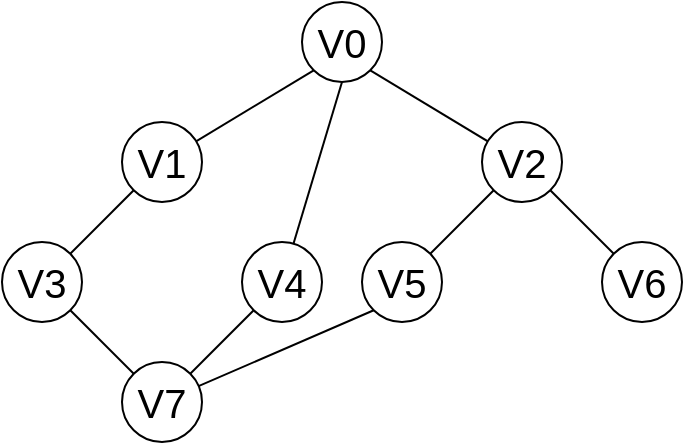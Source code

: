 <mxfile version="15.4.0" type="device"><diagram id="DfWgN0KtiogygrcF0eBX" name="第 1 页"><mxGraphModel dx="585" dy="334" grid="1" gridSize="10" guides="1" tooltips="1" connect="1" arrows="1" fold="1" page="1" pageScale="1" pageWidth="827" pageHeight="1169" math="0" shadow="0"><root><mxCell id="0"/><mxCell id="1" parent="0"/><mxCell id="2xjBAsXYH9l8iYL_2Ivp-15" style="edgeStyle=none;rounded=0;orthogonalLoop=1;jettySize=auto;html=1;exitX=0;exitY=1;exitDx=0;exitDy=0;fontSize=20;entryX=0.5;entryY=0.5;entryDx=0;entryDy=0;entryPerimeter=0;" edge="1" parent="1" source="2xjBAsXYH9l8iYL_2Ivp-17" target="2xjBAsXYH9l8iYL_2Ivp-6"><mxGeometry relative="1" as="geometry"/></mxCell><mxCell id="2xjBAsXYH9l8iYL_2Ivp-16" style="edgeStyle=none;rounded=0;orthogonalLoop=1;jettySize=auto;html=1;exitX=1;exitY=1;exitDx=0;exitDy=0;fontSize=20;entryX=0.5;entryY=0.5;entryDx=0;entryDy=0;entryPerimeter=0;" edge="1" parent="1" source="2xjBAsXYH9l8iYL_2Ivp-17" target="2xjBAsXYH9l8iYL_2Ivp-4"><mxGeometry relative="1" as="geometry"/></mxCell><mxCell id="2xjBAsXYH9l8iYL_2Ivp-12" style="edgeStyle=none;rounded=0;orthogonalLoop=1;jettySize=auto;html=1;exitX=0;exitY=1;exitDx=0;exitDy=0;fontSize=20;entryX=0.5;entryY=0.5;entryDx=0;entryDy=0;entryPerimeter=0;" edge="1" parent="1" source="2xjBAsXYH9l8iYL_2Ivp-14" target="2xjBAsXYH9l8iYL_2Ivp-8"><mxGeometry relative="1" as="geometry"/></mxCell><mxCell id="2xjBAsXYH9l8iYL_2Ivp-1" style="edgeStyle=none;rounded=0;orthogonalLoop=1;jettySize=auto;html=1;exitX=0;exitY=1;exitDx=0;exitDy=0;fontSize=20;entryX=0.5;entryY=0.5;entryDx=0;entryDy=0;entryPerimeter=0;" edge="1" parent="1" source="2xjBAsXYH9l8iYL_2Ivp-3" target="2xjBAsXYH9l8iYL_2Ivp-14"><mxGeometry relative="1" as="geometry"/></mxCell><mxCell id="2xjBAsXYH9l8iYL_2Ivp-2" style="edgeStyle=none;rounded=0;orthogonalLoop=1;jettySize=auto;html=1;exitX=1;exitY=1;exitDx=0;exitDy=0;entryX=0.5;entryY=0.5;entryDx=0;entryDy=0;fontSize=20;entryPerimeter=0;" edge="1" parent="1" source="2xjBAsXYH9l8iYL_2Ivp-3" target="2xjBAsXYH9l8iYL_2Ivp-17"><mxGeometry relative="1" as="geometry"/></mxCell><mxCell id="2xjBAsXYH9l8iYL_2Ivp-19" style="edgeStyle=none;rounded=0;orthogonalLoop=1;jettySize=auto;html=1;exitX=0.5;exitY=1;exitDx=0;exitDy=0;entryX=0.5;entryY=0.5;entryDx=0;entryDy=0;entryPerimeter=0;" edge="1" parent="1" source="2xjBAsXYH9l8iYL_2Ivp-3" target="2xjBAsXYH9l8iYL_2Ivp-9"><mxGeometry relative="1" as="geometry"/></mxCell><mxCell id="2xjBAsXYH9l8iYL_2Ivp-3" value="V0" style="ellipse;whiteSpace=wrap;html=1;aspect=fixed;fontSize=20;" vertex="1" parent="1"><mxGeometry x="390" y="200" width="40" height="40" as="geometry"/></mxCell><mxCell id="2xjBAsXYH9l8iYL_2Ivp-4" value="V6" style="ellipse;whiteSpace=wrap;html=1;aspect=fixed;fontSize=20;" vertex="1" parent="1"><mxGeometry x="540" y="320" width="40" height="40" as="geometry"/></mxCell><mxCell id="2xjBAsXYH9l8iYL_2Ivp-20" style="edgeStyle=none;rounded=0;orthogonalLoop=1;jettySize=auto;html=1;exitX=0;exitY=1;exitDx=0;exitDy=0;entryX=0.5;entryY=0.5;entryDx=0;entryDy=0;entryPerimeter=0;" edge="1" parent="1" source="2xjBAsXYH9l8iYL_2Ivp-6" target="2xjBAsXYH9l8iYL_2Ivp-11"><mxGeometry relative="1" as="geometry"/></mxCell><mxCell id="2xjBAsXYH9l8iYL_2Ivp-6" value="V5" style="ellipse;whiteSpace=wrap;html=1;aspect=fixed;fontSize=20;" vertex="1" parent="1"><mxGeometry x="420" y="320" width="40" height="40" as="geometry"/></mxCell><mxCell id="2xjBAsXYH9l8iYL_2Ivp-7" style="edgeStyle=none;rounded=0;orthogonalLoop=1;jettySize=auto;html=1;exitX=1;exitY=1;exitDx=0;exitDy=0;entryX=0.5;entryY=0.5;entryDx=0;entryDy=0;fontSize=20;entryPerimeter=0;" edge="1" parent="1" source="2xjBAsXYH9l8iYL_2Ivp-8" target="2xjBAsXYH9l8iYL_2Ivp-11"><mxGeometry relative="1" as="geometry"/></mxCell><mxCell id="2xjBAsXYH9l8iYL_2Ivp-8" value="V3" style="ellipse;whiteSpace=wrap;html=1;aspect=fixed;fontSize=20;" vertex="1" parent="1"><mxGeometry x="240" y="320" width="40" height="40" as="geometry"/></mxCell><mxCell id="2xjBAsXYH9l8iYL_2Ivp-18" style="rounded=0;orthogonalLoop=1;jettySize=auto;html=1;exitX=0;exitY=1;exitDx=0;exitDy=0;entryX=0.5;entryY=0.5;entryDx=0;entryDy=0;entryPerimeter=0;" edge="1" parent="1" source="2xjBAsXYH9l8iYL_2Ivp-9" target="2xjBAsXYH9l8iYL_2Ivp-11"><mxGeometry relative="1" as="geometry"/></mxCell><mxCell id="2xjBAsXYH9l8iYL_2Ivp-9" value="V4" style="ellipse;whiteSpace=wrap;html=1;aspect=fixed;fontSize=20;" vertex="1" parent="1"><mxGeometry x="360" y="320" width="40" height="40" as="geometry"/></mxCell><mxCell id="2xjBAsXYH9l8iYL_2Ivp-11" value="V7" style="ellipse;whiteSpace=wrap;html=1;aspect=fixed;fontSize=20;" vertex="1" parent="1"><mxGeometry x="300" y="380" width="40" height="40" as="geometry"/></mxCell><mxCell id="2xjBAsXYH9l8iYL_2Ivp-14" value="V1" style="ellipse;whiteSpace=wrap;html=1;aspect=fixed;fontSize=20;" vertex="1" parent="1"><mxGeometry x="300" y="260" width="40" height="40" as="geometry"/></mxCell><mxCell id="2xjBAsXYH9l8iYL_2Ivp-17" value="V2" style="ellipse;whiteSpace=wrap;html=1;aspect=fixed;fontSize=20;" vertex="1" parent="1"><mxGeometry x="480" y="260" width="40" height="40" as="geometry"/></mxCell></root></mxGraphModel></diagram></mxfile>